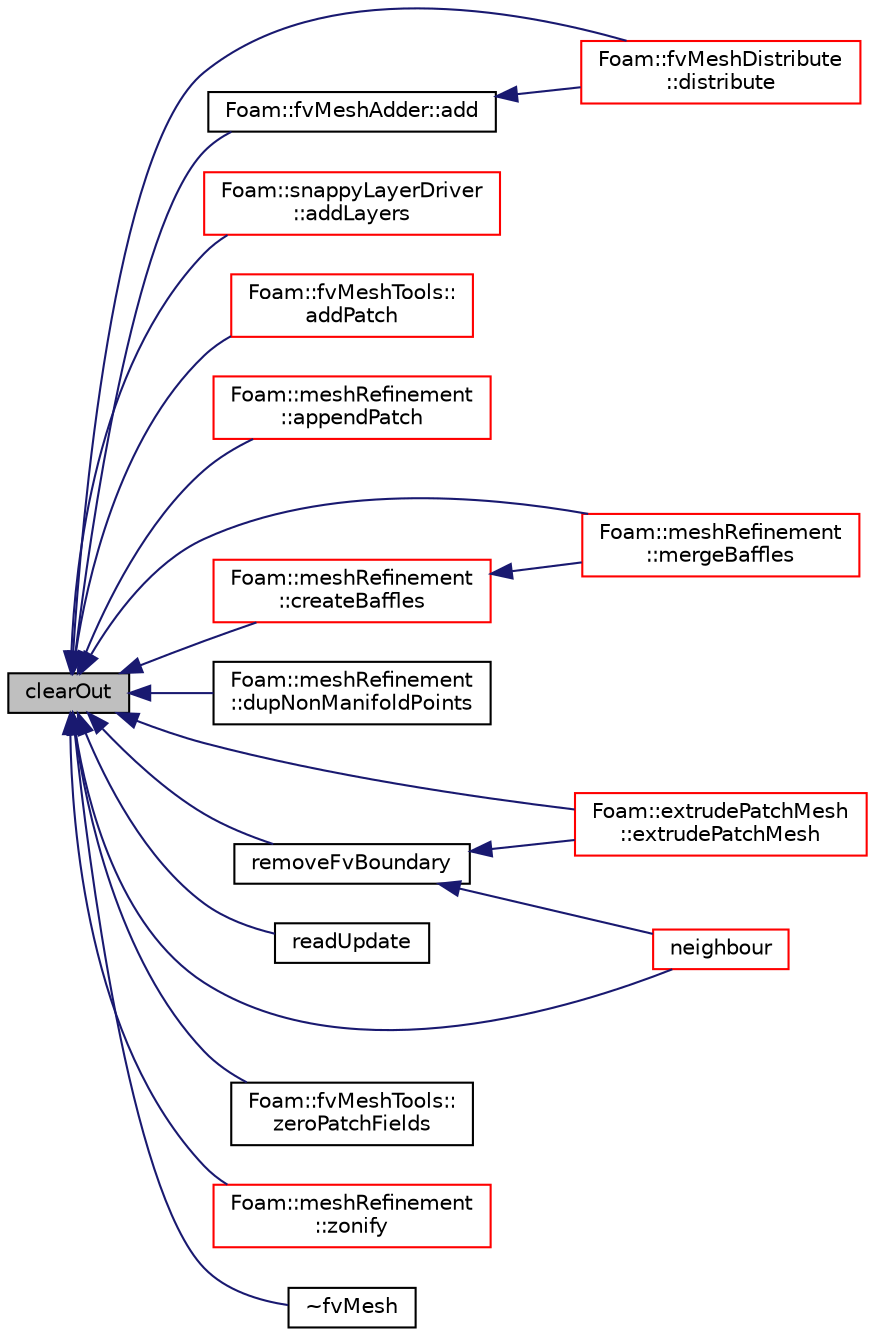 digraph "clearOut"
{
  bgcolor="transparent";
  edge [fontname="Helvetica",fontsize="10",labelfontname="Helvetica",labelfontsize="10"];
  node [fontname="Helvetica",fontsize="10",shape=record];
  rankdir="LR";
  Node34886 [label="clearOut",height=0.2,width=0.4,color="black", fillcolor="grey75", style="filled", fontcolor="black"];
  Node34886 -> Node34887 [dir="back",color="midnightblue",fontsize="10",style="solid",fontname="Helvetica"];
  Node34887 [label="Foam::fvMeshAdder::add",height=0.2,width=0.4,color="black",URL="$a22189.html#a279c8df949a7489a89a5f2c600e2e3ed",tooltip="Inplace add mesh to fvMesh. Maps all stored fields. Returns map. "];
  Node34887 -> Node34888 [dir="back",color="midnightblue",fontsize="10",style="solid",fontname="Helvetica"];
  Node34888 [label="Foam::fvMeshDistribute\l::distribute",height=0.2,width=0.4,color="red",URL="$a22197.html#acb11a389cf765470aea69d37a526cf1f",tooltip="Send cells to neighbours according to distribution. "];
  Node34886 -> Node34898 [dir="back",color="midnightblue",fontsize="10",style="solid",fontname="Helvetica"];
  Node34898 [label="Foam::snappyLayerDriver\l::addLayers",height=0.2,width=0.4,color="red",URL="$a25909.html#a2654851d1ffedc26e8ff1424f7097ba6",tooltip="Add cell layers. "];
  Node34886 -> Node34901 [dir="back",color="midnightblue",fontsize="10",style="solid",fontname="Helvetica"];
  Node34901 [label="Foam::fvMeshTools::\laddPatch",height=0.2,width=0.4,color="red",URL="$a22205.html#a590f160ae7ad17fa6394045ac077b9bf",tooltip="Add patch. Inserts patch before all processor patches. "];
  Node34886 -> Node34904 [dir="back",color="midnightblue",fontsize="10",style="solid",fontname="Helvetica"];
  Node34904 [label="Foam::meshRefinement\l::appendPatch",height=0.2,width=0.4,color="red",URL="$a25857.html#aed2a5a12ca106976301dd2d80efcb85a",tooltip="Helper:append patch to end of mesh. "];
  Node34886 -> Node34908 [dir="back",color="midnightblue",fontsize="10",style="solid",fontname="Helvetica"];
  Node34908 [label="Foam::meshRefinement\l::createBaffles",height=0.2,width=0.4,color="red",URL="$a25857.html#adf59ba1ba1060862e3274059692eea57",tooltip="Create baffle for every internal face where ownPatch != -1. "];
  Node34908 -> Node34895 [dir="back",color="midnightblue",fontsize="10",style="solid",fontname="Helvetica"];
  Node34895 [label="Foam::meshRefinement\l::mergeBaffles",height=0.2,width=0.4,color="red",URL="$a25857.html#aa959f1ef1377d3a4eaac5ff099280e50",tooltip="Merge baffles. Gets pairs of faces. "];
  Node34886 -> Node34888 [dir="back",color="midnightblue",fontsize="10",style="solid",fontname="Helvetica"];
  Node34886 -> Node34909 [dir="back",color="midnightblue",fontsize="10",style="solid",fontname="Helvetica"];
  Node34909 [label="Foam::meshRefinement\l::dupNonManifoldPoints",height=0.2,width=0.4,color="black",URL="$a25857.html#a9dbc8bd1d38070053486014e911d03a1",tooltip="Find boundary points that connect to more than one cell. "];
  Node34886 -> Node34910 [dir="back",color="midnightblue",fontsize="10",style="solid",fontname="Helvetica"];
  Node34910 [label="Foam::extrudePatchMesh\l::extrudePatchMesh",height=0.2,width=0.4,color="red",URL="$a22185.html#ada5aee048de4d025b44660aca99d21a6",tooltip="Construct from mesh, patch and dictionary. "];
  Node34886 -> Node34895 [dir="back",color="midnightblue",fontsize="10",style="solid",fontname="Helvetica"];
  Node34886 -> Node34912 [dir="back",color="midnightblue",fontsize="10",style="solid",fontname="Helvetica"];
  Node34912 [label="neighbour",height=0.2,width=0.4,color="red",URL="$a23593.html#aab1a7f2af09b33005a527e107c7b3fad",tooltip="Internal face neighbour. "];
  Node34886 -> Node35909 [dir="back",color="midnightblue",fontsize="10",style="solid",fontname="Helvetica"];
  Node35909 [label="readUpdate",height=0.2,width=0.4,color="black",URL="$a23593.html#a9d298b9dbcdbe96c85e7ea556233a8c2",tooltip="Update the mesh based on the mesh files saved in time. "];
  Node34886 -> Node36778 [dir="back",color="midnightblue",fontsize="10",style="solid",fontname="Helvetica"];
  Node36778 [label="removeFvBoundary",height=0.2,width=0.4,color="black",URL="$a23593.html#ac0182771afe06e7f2d7d52a627a0e16f",tooltip="Remove boundary patches. Warning: fvPatchFields hold ref to. "];
  Node36778 -> Node34910 [dir="back",color="midnightblue",fontsize="10",style="solid",fontname="Helvetica"];
  Node36778 -> Node34912 [dir="back",color="midnightblue",fontsize="10",style="solid",fontname="Helvetica"];
  Node34886 -> Node36779 [dir="back",color="midnightblue",fontsize="10",style="solid",fontname="Helvetica"];
  Node36779 [label="Foam::fvMeshTools::\lzeroPatchFields",height=0.2,width=0.4,color="black",URL="$a22205.html#afbeeba4253e214ec2e736f65e6702311",tooltip="Change patchField to zero on registered fields. "];
  Node34886 -> Node34978 [dir="back",color="midnightblue",fontsize="10",style="solid",fontname="Helvetica"];
  Node34978 [label="Foam::meshRefinement\l::zonify",height=0.2,width=0.4,color="red",URL="$a25857.html#a90cf965dfe02eb20f11a4a8c6035747f",tooltip="Put faces/cells into zones according to surface specification. "];
  Node34886 -> Node36780 [dir="back",color="midnightblue",fontsize="10",style="solid",fontname="Helvetica"];
  Node36780 [label="~fvMesh",height=0.2,width=0.4,color="black",URL="$a23593.html#a536cfe06fb411fe5bb3d5be0a44eb380",tooltip="Destructor. "];
}
